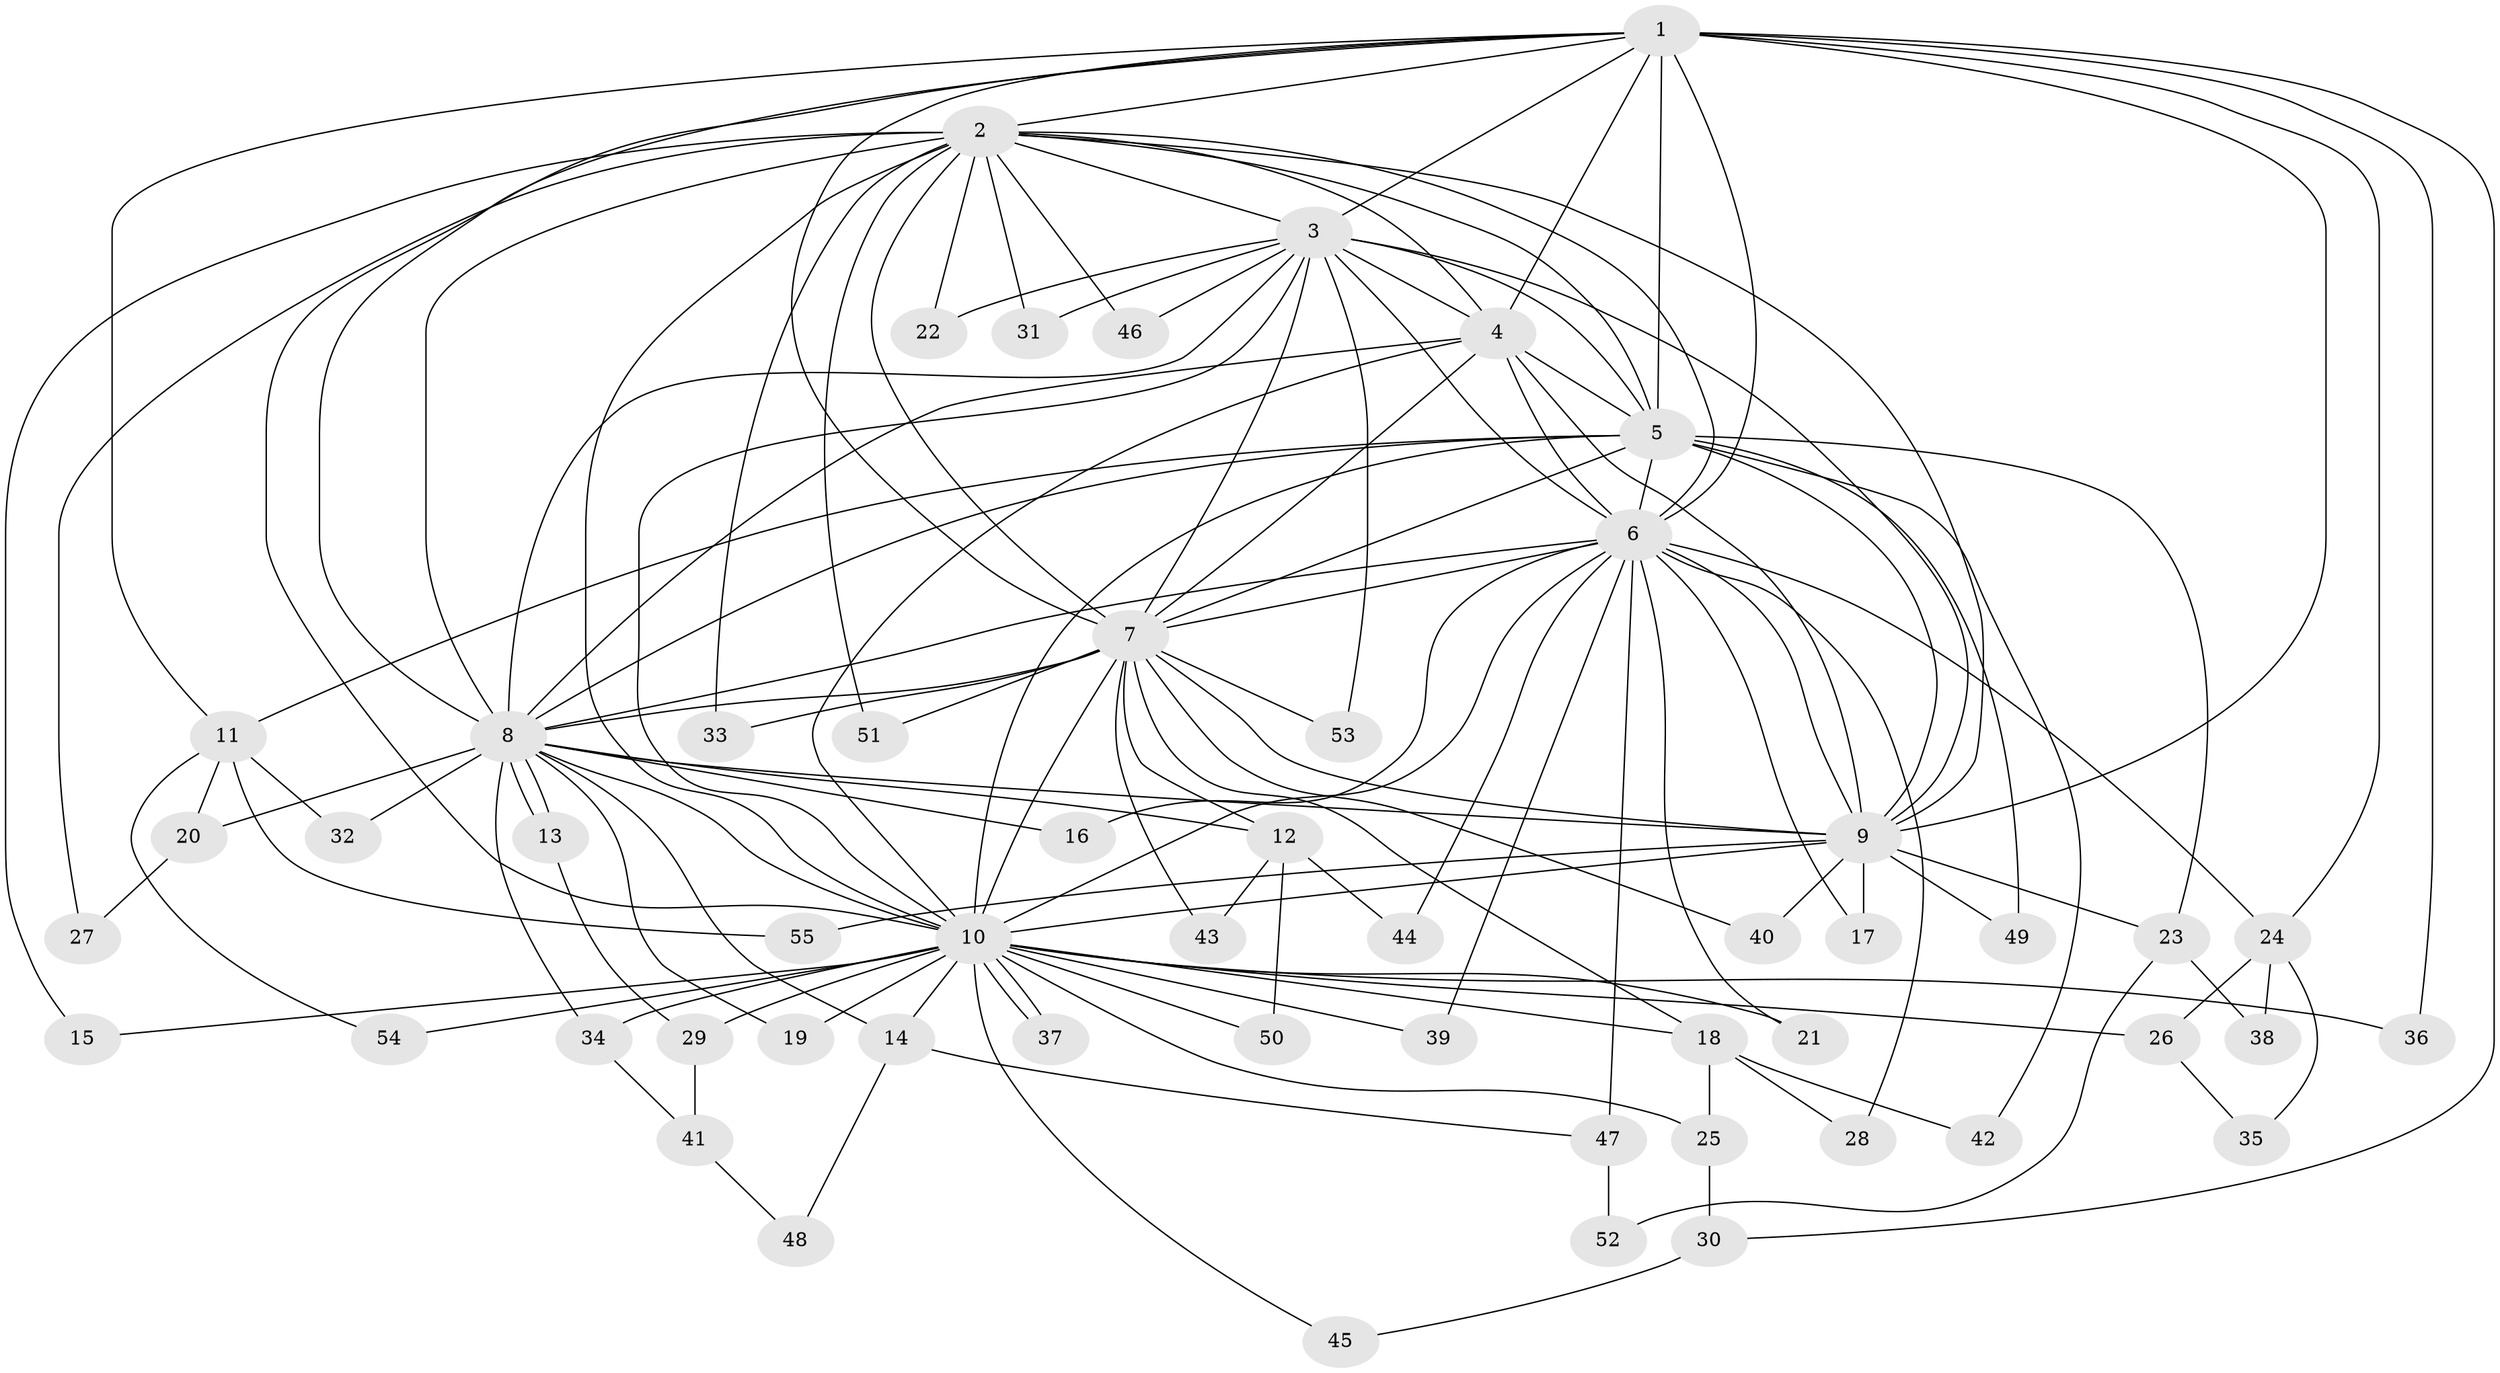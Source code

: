 // coarse degree distribution, {8: 0.045454545454545456, 18: 0.045454545454545456, 7: 0.045454545454545456, 10: 0.045454545454545456, 4: 0.09090909090909091, 3: 0.09090909090909091, 2: 0.5, 1: 0.13636363636363635}
// Generated by graph-tools (version 1.1) at 2025/17/03/04/25 18:17:43]
// undirected, 55 vertices, 135 edges
graph export_dot {
graph [start="1"]
  node [color=gray90,style=filled];
  1;
  2;
  3;
  4;
  5;
  6;
  7;
  8;
  9;
  10;
  11;
  12;
  13;
  14;
  15;
  16;
  17;
  18;
  19;
  20;
  21;
  22;
  23;
  24;
  25;
  26;
  27;
  28;
  29;
  30;
  31;
  32;
  33;
  34;
  35;
  36;
  37;
  38;
  39;
  40;
  41;
  42;
  43;
  44;
  45;
  46;
  47;
  48;
  49;
  50;
  51;
  52;
  53;
  54;
  55;
  1 -- 2;
  1 -- 3;
  1 -- 4;
  1 -- 5;
  1 -- 6;
  1 -- 7;
  1 -- 8;
  1 -- 9;
  1 -- 10;
  1 -- 11;
  1 -- 24;
  1 -- 30;
  1 -- 36;
  2 -- 3;
  2 -- 4;
  2 -- 5;
  2 -- 6;
  2 -- 7;
  2 -- 8;
  2 -- 9;
  2 -- 10;
  2 -- 15;
  2 -- 22;
  2 -- 27;
  2 -- 31;
  2 -- 33;
  2 -- 46;
  2 -- 51;
  3 -- 4;
  3 -- 5;
  3 -- 6;
  3 -- 7;
  3 -- 8;
  3 -- 9;
  3 -- 10;
  3 -- 22;
  3 -- 31;
  3 -- 46;
  3 -- 53;
  4 -- 5;
  4 -- 6;
  4 -- 7;
  4 -- 8;
  4 -- 9;
  4 -- 10;
  5 -- 6;
  5 -- 7;
  5 -- 8;
  5 -- 9;
  5 -- 10;
  5 -- 11;
  5 -- 23;
  5 -- 42;
  5 -- 49;
  6 -- 7;
  6 -- 8;
  6 -- 9;
  6 -- 10;
  6 -- 16;
  6 -- 17;
  6 -- 21;
  6 -- 24;
  6 -- 28;
  6 -- 39;
  6 -- 44;
  6 -- 47;
  7 -- 8;
  7 -- 9;
  7 -- 10;
  7 -- 12;
  7 -- 18;
  7 -- 33;
  7 -- 40;
  7 -- 43;
  7 -- 51;
  7 -- 53;
  8 -- 9;
  8 -- 10;
  8 -- 12;
  8 -- 13;
  8 -- 13;
  8 -- 14;
  8 -- 16;
  8 -- 19;
  8 -- 20;
  8 -- 32;
  8 -- 34;
  9 -- 10;
  9 -- 17;
  9 -- 23;
  9 -- 40;
  9 -- 49;
  9 -- 55;
  10 -- 14;
  10 -- 15;
  10 -- 18;
  10 -- 19;
  10 -- 21;
  10 -- 25;
  10 -- 26;
  10 -- 29;
  10 -- 34;
  10 -- 36;
  10 -- 37;
  10 -- 37;
  10 -- 39;
  10 -- 45;
  10 -- 50;
  10 -- 54;
  11 -- 20;
  11 -- 32;
  11 -- 54;
  11 -- 55;
  12 -- 43;
  12 -- 44;
  12 -- 50;
  13 -- 29;
  14 -- 47;
  14 -- 48;
  18 -- 25;
  18 -- 28;
  18 -- 42;
  20 -- 27;
  23 -- 38;
  23 -- 52;
  24 -- 26;
  24 -- 35;
  24 -- 38;
  25 -- 30;
  26 -- 35;
  29 -- 41;
  30 -- 45;
  34 -- 41;
  41 -- 48;
  47 -- 52;
}
